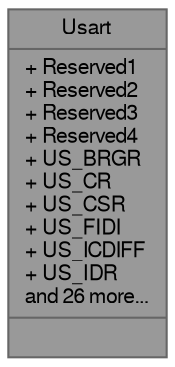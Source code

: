 digraph "Usart"
{
 // LATEX_PDF_SIZE
  bgcolor="transparent";
  edge [fontname=FreeSans,fontsize=10,labelfontname=FreeSans,labelfontsize=10];
  node [fontname=FreeSans,fontsize=10,shape=box,height=0.2,width=0.4];
  Node1 [shape=record,label="{Usart\n|+ Reserved1\l+ Reserved2\l+ Reserved3\l+ Reserved4\l+ US_BRGR\l+ US_CR\l+ US_CSR\l+ US_FIDI\l+ US_ICDIFF\l+ US_IDR\land 26 more...\l|}",height=0.2,width=0.4,color="gray40", fillcolor="grey60", style="filled", fontcolor="black",tooltip="Usart hardware registers."];
}
